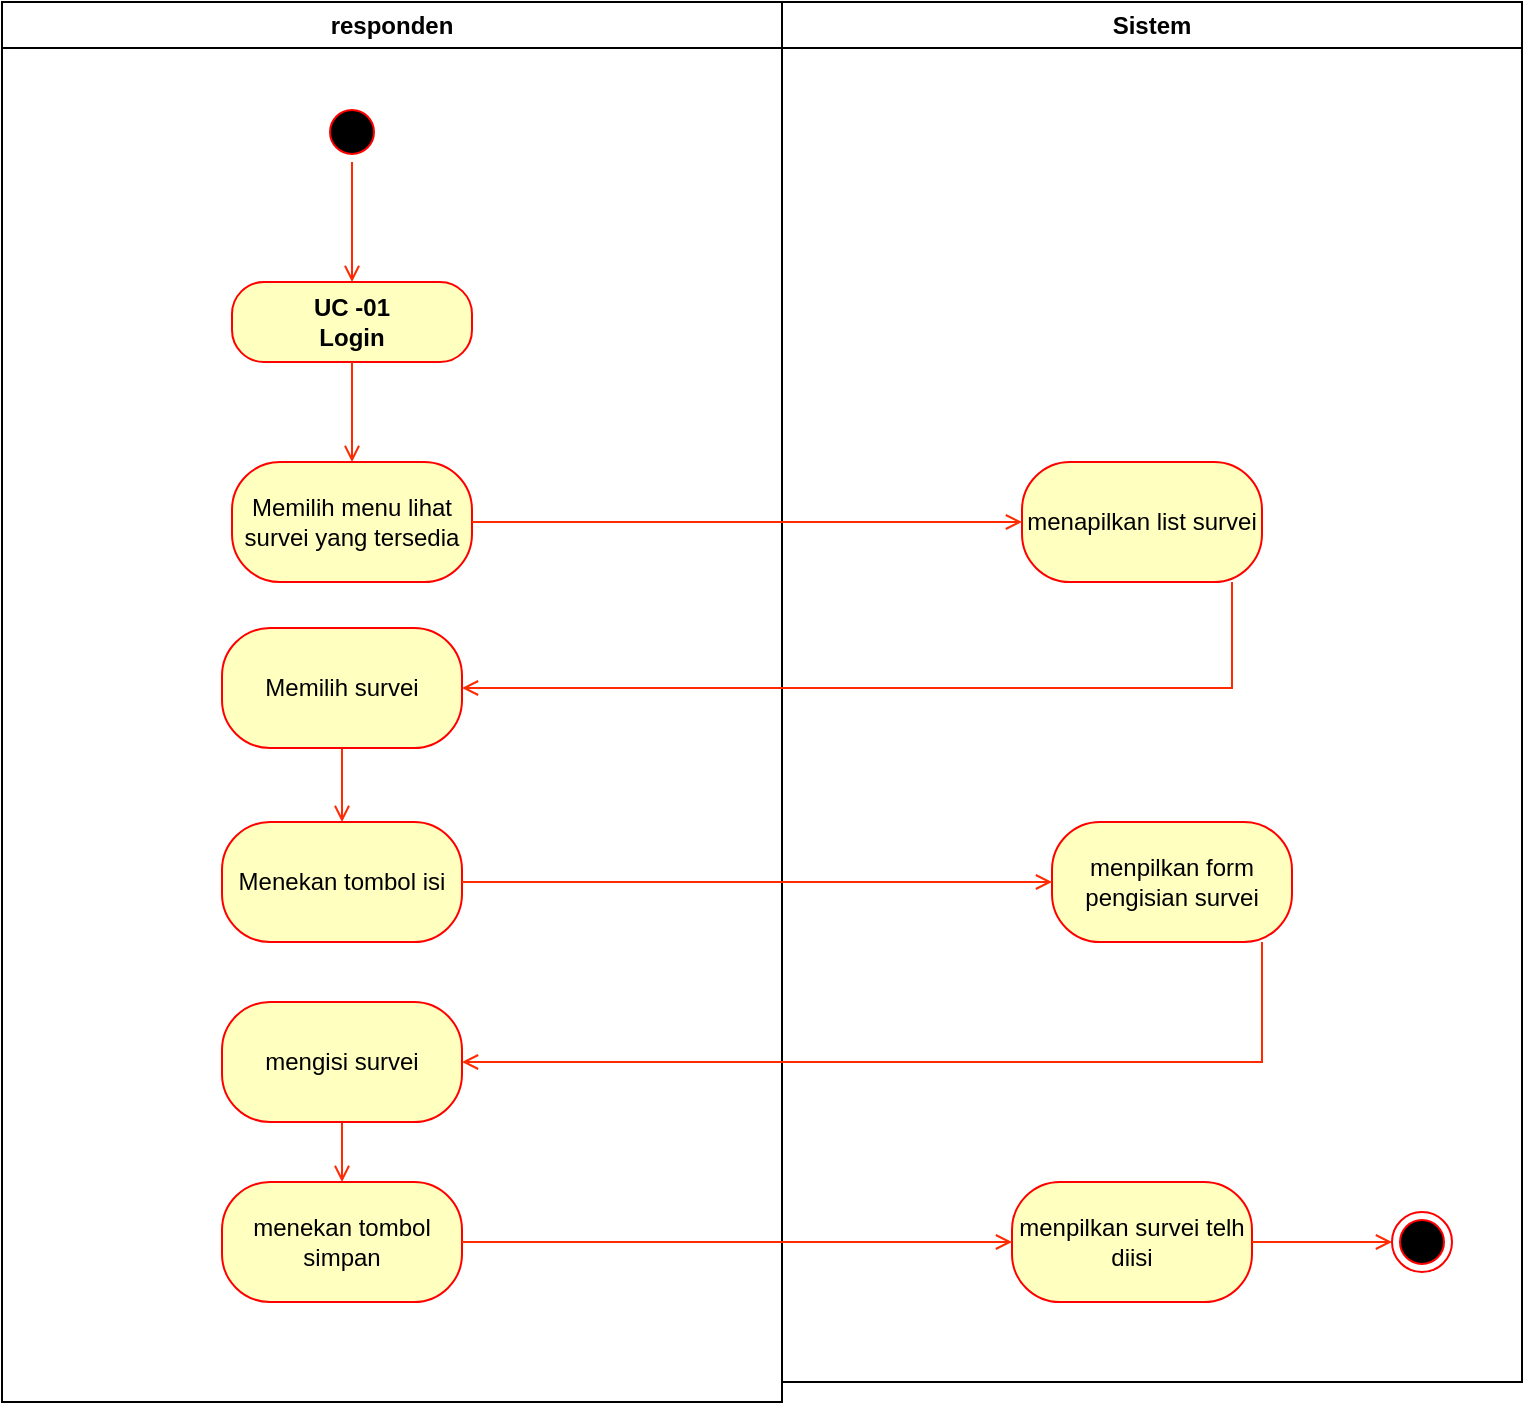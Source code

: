 <mxfile version="20.8.5" type="github">
  <diagram name="Page-1" id="e7e014a7-5840-1c2e-5031-d8a46d1fe8dd">
    <mxGraphModel dx="2919" dy="937" grid="1" gridSize="10" guides="1" tooltips="1" connect="1" arrows="1" fold="1" page="1" pageScale="1" pageWidth="1169" pageHeight="826" background="none" math="0" shadow="0">
      <root>
        <mxCell id="0" />
        <mxCell id="1" parent="0" />
        <mxCell id="SPDB-RYZYYu29DdNVvm_-6" value="responden" style="swimlane;whiteSpace=wrap;startSize=23;" parent="1" vertex="1">
          <mxGeometry x="-980" y="40" width="390" height="700" as="geometry" />
        </mxCell>
        <mxCell id="pB2fyGcaQjWH1ag6znyL-3" value="" style="edgeStyle=orthogonalEdgeStyle;rounded=0;orthogonalLoop=1;jettySize=auto;html=1;strokeColor=#FF2A00;startArrow=none;startFill=0;endArrow=open;endFill=0;" parent="SPDB-RYZYYu29DdNVvm_-6" source="SPDB-RYZYYu29DdNVvm_-7" target="pB2fyGcaQjWH1ag6znyL-1" edge="1">
          <mxGeometry relative="1" as="geometry" />
        </mxCell>
        <mxCell id="SPDB-RYZYYu29DdNVvm_-7" value="" style="ellipse;shape=startState;fillColor=#000000;strokeColor=#ff0000;" parent="SPDB-RYZYYu29DdNVvm_-6" vertex="1">
          <mxGeometry x="160" y="50" width="30" height="30" as="geometry" />
        </mxCell>
        <mxCell id="pB2fyGcaQjWH1ag6znyL-1" value="&lt;b&gt;UC -01&lt;br&gt;Login&lt;br&gt;&lt;/b&gt;" style="rounded=1;whiteSpace=wrap;html=1;arcSize=40;fontColor=#000000;fillColor=#ffffc0;strokeColor=#ff0000;" parent="SPDB-RYZYYu29DdNVvm_-6" vertex="1">
          <mxGeometry x="115" y="140" width="120" height="40" as="geometry" />
        </mxCell>
        <mxCell id="pB2fyGcaQjWH1ag6znyL-4" value="Memilih menu lihat survei yang tersedia" style="whiteSpace=wrap;html=1;fillColor=#ffffc0;strokeColor=#ff0000;fontColor=#000000;rounded=1;arcSize=40;fontStyle=0" parent="SPDB-RYZYYu29DdNVvm_-6" vertex="1">
          <mxGeometry x="115" y="230" width="120" height="60" as="geometry" />
        </mxCell>
        <mxCell id="pB2fyGcaQjWH1ag6znyL-5" value="" style="edgeStyle=orthogonalEdgeStyle;rounded=0;orthogonalLoop=1;jettySize=auto;html=1;strokeColor=#FF2A00;startArrow=none;startFill=0;endArrow=open;endFill=0;" parent="SPDB-RYZYYu29DdNVvm_-6" source="pB2fyGcaQjWH1ag6znyL-1" target="pB2fyGcaQjWH1ag6znyL-4" edge="1">
          <mxGeometry relative="1" as="geometry" />
        </mxCell>
        <mxCell id="pB2fyGcaQjWH1ag6znyL-11" value="" style="edgeStyle=orthogonalEdgeStyle;rounded=0;orthogonalLoop=1;jettySize=auto;html=1;strokeColor=#FF2A00;startArrow=none;startFill=0;endArrow=open;endFill=0;" parent="SPDB-RYZYYu29DdNVvm_-6" source="pB2fyGcaQjWH1ag6znyL-8" target="pB2fyGcaQjWH1ag6znyL-10" edge="1">
          <mxGeometry relative="1" as="geometry" />
        </mxCell>
        <mxCell id="pB2fyGcaQjWH1ag6znyL-8" value="Memilih survei" style="whiteSpace=wrap;html=1;fillColor=#ffffc0;strokeColor=#ff0000;fontColor=#000000;rounded=1;arcSize=40;fontStyle=0;" parent="SPDB-RYZYYu29DdNVvm_-6" vertex="1">
          <mxGeometry x="110" y="313" width="120" height="60" as="geometry" />
        </mxCell>
        <mxCell id="pB2fyGcaQjWH1ag6znyL-10" value="Menekan tombol isi" style="whiteSpace=wrap;html=1;fillColor=#ffffc0;strokeColor=#ff0000;fontColor=#000000;rounded=1;arcSize=40;fontStyle=0;" parent="SPDB-RYZYYu29DdNVvm_-6" vertex="1">
          <mxGeometry x="110" y="410" width="120" height="60" as="geometry" />
        </mxCell>
        <mxCell id="QtQNggjy_f1ou5c6kMbG-4" value="" style="edgeStyle=orthogonalEdgeStyle;rounded=0;orthogonalLoop=1;jettySize=auto;html=1;strokeColor=#FF2A00;startArrow=none;startFill=0;endArrow=open;endFill=0;" edge="1" parent="SPDB-RYZYYu29DdNVvm_-6" source="QtQNggjy_f1ou5c6kMbG-1" target="QtQNggjy_f1ou5c6kMbG-3">
          <mxGeometry relative="1" as="geometry" />
        </mxCell>
        <mxCell id="QtQNggjy_f1ou5c6kMbG-1" value="mengisi survei" style="whiteSpace=wrap;html=1;fillColor=#ffffc0;strokeColor=#ff0000;fontColor=#000000;rounded=1;arcSize=40;fontStyle=0;" vertex="1" parent="SPDB-RYZYYu29DdNVvm_-6">
          <mxGeometry x="110" y="500" width="120" height="60" as="geometry" />
        </mxCell>
        <mxCell id="QtQNggjy_f1ou5c6kMbG-3" value="menekan tombol simpan" style="whiteSpace=wrap;html=1;fillColor=#ffffc0;strokeColor=#ff0000;fontColor=#000000;rounded=1;arcSize=40;fontStyle=0;" vertex="1" parent="SPDB-RYZYYu29DdNVvm_-6">
          <mxGeometry x="110" y="590" width="120" height="60" as="geometry" />
        </mxCell>
        <mxCell id="SPDB-RYZYYu29DdNVvm_-20" value="Sistem" style="swimlane;whiteSpace=wrap" parent="1" vertex="1">
          <mxGeometry x="-590" y="40" width="370" height="690" as="geometry" />
        </mxCell>
        <mxCell id="pB2fyGcaQjWH1ag6znyL-6" value="menapilkan list survei" style="whiteSpace=wrap;html=1;fillColor=#ffffc0;strokeColor=#ff0000;fontColor=#000000;rounded=1;arcSize=40;fontStyle=0;" parent="SPDB-RYZYYu29DdNVvm_-20" vertex="1">
          <mxGeometry x="120" y="230" width="120" height="60" as="geometry" />
        </mxCell>
        <mxCell id="pB2fyGcaQjWH1ag6znyL-12" value="menpilkan form pengisian survei" style="whiteSpace=wrap;html=1;fillColor=#ffffc0;strokeColor=#ff0000;fontColor=#000000;rounded=1;arcSize=40;fontStyle=0;" parent="SPDB-RYZYYu29DdNVvm_-20" vertex="1">
          <mxGeometry x="135" y="410" width="120" height="60" as="geometry" />
        </mxCell>
        <mxCell id="QtQNggjy_f1ou5c6kMbG-5" value="menpilkan survei telh diisi" style="whiteSpace=wrap;html=1;fillColor=#ffffc0;strokeColor=#ff0000;fontColor=#000000;rounded=1;arcSize=40;fontStyle=0;" vertex="1" parent="SPDB-RYZYYu29DdNVvm_-20">
          <mxGeometry x="115" y="590" width="120" height="60" as="geometry" />
        </mxCell>
        <mxCell id="pB2fyGcaQjWH1ag6znyL-7" value="" style="edgeStyle=orthogonalEdgeStyle;rounded=0;orthogonalLoop=1;jettySize=auto;html=1;strokeColor=#FF2A00;startArrow=none;startFill=0;endArrow=open;endFill=0;" parent="1" source="pB2fyGcaQjWH1ag6znyL-4" target="pB2fyGcaQjWH1ag6znyL-6" edge="1">
          <mxGeometry relative="1" as="geometry" />
        </mxCell>
        <mxCell id="pB2fyGcaQjWH1ag6znyL-9" value="" style="edgeStyle=orthogonalEdgeStyle;rounded=0;orthogonalLoop=1;jettySize=auto;html=1;strokeColor=#FF2A00;startArrow=none;startFill=0;endArrow=open;endFill=0;" parent="1" source="pB2fyGcaQjWH1ag6znyL-6" target="pB2fyGcaQjWH1ag6znyL-8" edge="1">
          <mxGeometry relative="1" as="geometry">
            <Array as="points">
              <mxPoint x="-365" y="383" />
            </Array>
          </mxGeometry>
        </mxCell>
        <mxCell id="pB2fyGcaQjWH1ag6znyL-13" value="" style="edgeStyle=orthogonalEdgeStyle;rounded=0;orthogonalLoop=1;jettySize=auto;html=1;strokeColor=#FF2A00;startArrow=none;startFill=0;endArrow=open;endFill=0;" parent="1" source="pB2fyGcaQjWH1ag6znyL-10" target="pB2fyGcaQjWH1ag6znyL-12" edge="1">
          <mxGeometry relative="1" as="geometry" />
        </mxCell>
        <mxCell id="QtQNggjy_f1ou5c6kMbG-2" value="" style="edgeStyle=orthogonalEdgeStyle;rounded=0;orthogonalLoop=1;jettySize=auto;html=1;strokeColor=#FF2A00;startArrow=none;startFill=0;endArrow=open;endFill=0;" edge="1" parent="1" source="pB2fyGcaQjWH1ag6znyL-12" target="QtQNggjy_f1ou5c6kMbG-1">
          <mxGeometry relative="1" as="geometry">
            <Array as="points">
              <mxPoint x="-350" y="570" />
            </Array>
          </mxGeometry>
        </mxCell>
        <mxCell id="QtQNggjy_f1ou5c6kMbG-6" value="" style="edgeStyle=orthogonalEdgeStyle;rounded=0;orthogonalLoop=1;jettySize=auto;html=1;strokeColor=#FF2A00;startArrow=none;startFill=0;endArrow=open;endFill=0;" edge="1" parent="1" source="QtQNggjy_f1ou5c6kMbG-3" target="QtQNggjy_f1ou5c6kMbG-5">
          <mxGeometry relative="1" as="geometry" />
        </mxCell>
        <mxCell id="QtQNggjy_f1ou5c6kMbG-7" style="edgeStyle=orthogonalEdgeStyle;rounded=0;orthogonalLoop=1;jettySize=auto;html=1;strokeColor=#FF2A00;startArrow=none;startFill=0;endArrow=open;endFill=0;" edge="1" parent="1" source="QtQNggjy_f1ou5c6kMbG-5" target="QtQNggjy_f1ou5c6kMbG-8">
          <mxGeometry relative="1" as="geometry">
            <mxPoint x="-270" y="660" as="targetPoint" />
          </mxGeometry>
        </mxCell>
        <mxCell id="QtQNggjy_f1ou5c6kMbG-8" value="" style="ellipse;html=1;shape=endState;fillColor=#000000;strokeColor=#ff0000;" vertex="1" parent="1">
          <mxGeometry x="-285" y="645" width="30" height="30" as="geometry" />
        </mxCell>
      </root>
    </mxGraphModel>
  </diagram>
</mxfile>
